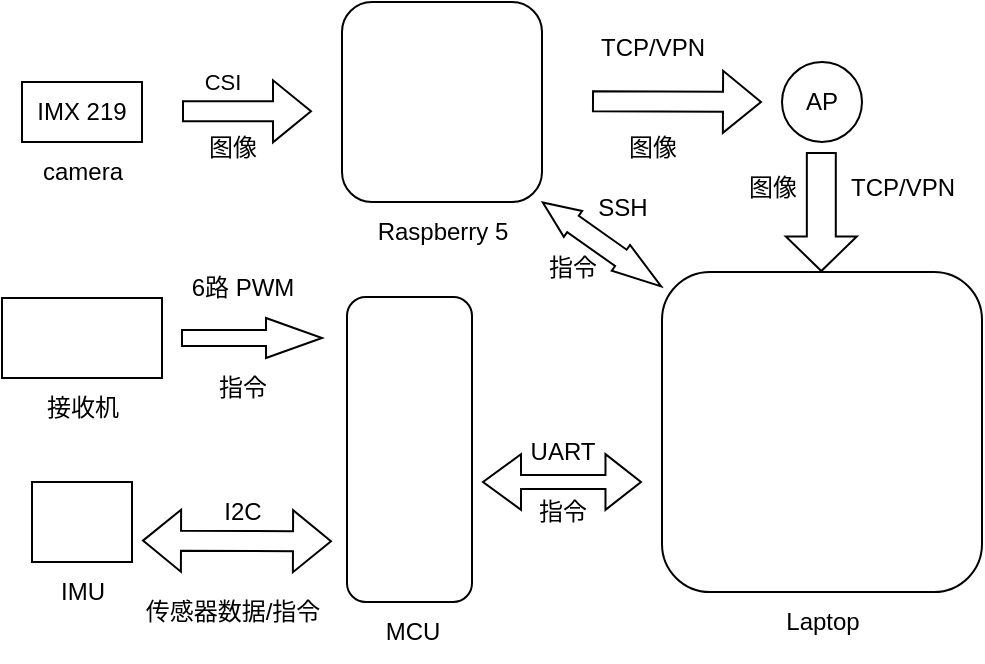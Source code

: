 <mxfile version="25.0.1">
  <diagram name="第 1 页" id="QOCwMrBnIq43eK7D7eR5">
    <mxGraphModel dx="1154" dy="509" grid="1" gridSize="10" guides="1" tooltips="1" connect="1" arrows="1" fold="1" page="1" pageScale="1" pageWidth="827" pageHeight="1169" math="0" shadow="0">
      <root>
        <mxCell id="0" />
        <mxCell id="1" parent="0" />
        <mxCell id="gspuCi2Y_kV68EbQ0AXD-1" value="" style="rounded=1;whiteSpace=wrap;html=1;rotation=-90;" vertex="1" parent="1">
          <mxGeometry x="287.5" y="312.5" width="152.5" height="62.5" as="geometry" />
        </mxCell>
        <mxCell id="gspuCi2Y_kV68EbQ0AXD-3" value="" style="rounded=1;whiteSpace=wrap;html=1;" vertex="1" parent="1">
          <mxGeometry x="330" y="120" width="100" height="100" as="geometry" />
        </mxCell>
        <mxCell id="gspuCi2Y_kV68EbQ0AXD-4" value="" style="rounded=1;whiteSpace=wrap;html=1;" vertex="1" parent="1">
          <mxGeometry x="490" y="255" width="160" height="160" as="geometry" />
        </mxCell>
        <mxCell id="gspuCi2Y_kV68EbQ0AXD-5" value="" style="rounded=0;whiteSpace=wrap;html=1;" vertex="1" parent="1">
          <mxGeometry x="175" y="360" width="50" height="40" as="geometry" />
        </mxCell>
        <mxCell id="gspuCi2Y_kV68EbQ0AXD-6" value="IMU" style="text;html=1;align=center;verticalAlign=middle;resizable=0;points=[];autosize=1;strokeColor=none;fillColor=none;" vertex="1" parent="1">
          <mxGeometry x="175" y="400" width="50" height="30" as="geometry" />
        </mxCell>
        <mxCell id="gspuCi2Y_kV68EbQ0AXD-7" value="MCU" style="text;html=1;align=center;verticalAlign=middle;resizable=0;points=[];autosize=1;strokeColor=none;fillColor=none;" vertex="1" parent="1">
          <mxGeometry x="340" y="420" width="50" height="30" as="geometry" />
        </mxCell>
        <mxCell id="gspuCi2Y_kV68EbQ0AXD-8" value="Raspberry 5" style="text;html=1;align=center;verticalAlign=middle;resizable=0;points=[];autosize=1;strokeColor=none;fillColor=none;" vertex="1" parent="1">
          <mxGeometry x="335" y="220" width="90" height="30" as="geometry" />
        </mxCell>
        <mxCell id="gspuCi2Y_kV68EbQ0AXD-9" value="camera" style="text;html=1;align=center;verticalAlign=middle;resizable=0;points=[];autosize=1;strokeColor=none;fillColor=none;" vertex="1" parent="1">
          <mxGeometry x="170" y="190" width="60" height="30" as="geometry" />
        </mxCell>
        <mxCell id="gspuCi2Y_kV68EbQ0AXD-10" value="IMX 219" style="rounded=0;whiteSpace=wrap;html=1;" vertex="1" parent="1">
          <mxGeometry x="170" y="160" width="60" height="30" as="geometry" />
        </mxCell>
        <mxCell id="gspuCi2Y_kV68EbQ0AXD-11" value="Laptop" style="text;html=1;align=center;verticalAlign=middle;resizable=0;points=[];autosize=1;strokeColor=none;fillColor=none;" vertex="1" parent="1">
          <mxGeometry x="540" y="415" width="60" height="30" as="geometry" />
        </mxCell>
        <mxCell id="gspuCi2Y_kV68EbQ0AXD-15" value="" style="shape=flexArrow;endArrow=classic;html=1;rounded=0;" edge="1" parent="1">
          <mxGeometry width="50" height="50" relative="1" as="geometry">
            <mxPoint x="250" y="174.66" as="sourcePoint" />
            <mxPoint x="315" y="174.66" as="targetPoint" />
          </mxGeometry>
        </mxCell>
        <mxCell id="gspuCi2Y_kV68EbQ0AXD-17" value="CSI" style="edgeLabel;html=1;align=center;verticalAlign=middle;resizable=0;points=[];" vertex="1" connectable="0" parent="gspuCi2Y_kV68EbQ0AXD-15">
          <mxGeometry x="-0.455" y="-1" relative="1" as="geometry">
            <mxPoint x="2" y="-16" as="offset" />
          </mxGeometry>
        </mxCell>
        <mxCell id="gspuCi2Y_kV68EbQ0AXD-19" value="TCP/VPN" style="text;html=1;align=center;verticalAlign=middle;resizable=0;points=[];autosize=1;strokeColor=none;fillColor=none;" vertex="1" parent="1">
          <mxGeometry x="445" y="128" width="80" height="30" as="geometry" />
        </mxCell>
        <mxCell id="gspuCi2Y_kV68EbQ0AXD-20" value="AP" style="ellipse;whiteSpace=wrap;html=1;aspect=fixed;" vertex="1" parent="1">
          <mxGeometry x="550" y="150" width="40" height="40" as="geometry" />
        </mxCell>
        <mxCell id="gspuCi2Y_kV68EbQ0AXD-21" value="" style="shape=flexArrow;endArrow=classic;html=1;rounded=0;" edge="1" parent="1">
          <mxGeometry width="50" height="50" relative="1" as="geometry">
            <mxPoint x="455" y="169.66" as="sourcePoint" />
            <mxPoint x="540" y="170" as="targetPoint" />
          </mxGeometry>
        </mxCell>
        <mxCell id="gspuCi2Y_kV68EbQ0AXD-22" value="" style="shape=flexArrow;endArrow=classic;html=1;rounded=0;width=14.483;endSize=5.414;" edge="1" parent="1">
          <mxGeometry width="50" height="50" relative="1" as="geometry">
            <mxPoint x="569.66" y="195" as="sourcePoint" />
            <mxPoint x="569.66" y="255" as="targetPoint" />
          </mxGeometry>
        </mxCell>
        <mxCell id="gspuCi2Y_kV68EbQ0AXD-23" value="TCP/VPN" style="text;html=1;align=center;verticalAlign=middle;resizable=0;points=[];autosize=1;strokeColor=none;fillColor=none;" vertex="1" parent="1">
          <mxGeometry x="570" y="198" width="80" height="30" as="geometry" />
        </mxCell>
        <mxCell id="gspuCi2Y_kV68EbQ0AXD-24" value="" style="shape=flexArrow;endArrow=classic;startArrow=classic;html=1;rounded=0;endWidth=4.828;endSize=7.897;startWidth=4.828;startSize=5.828;" edge="1" parent="1">
          <mxGeometry width="100" height="100" relative="1" as="geometry">
            <mxPoint x="430" y="220" as="sourcePoint" />
            <mxPoint x="490" y="262.5" as="targetPoint" />
          </mxGeometry>
        </mxCell>
        <mxCell id="gspuCi2Y_kV68EbQ0AXD-25" value="SSH" style="text;html=1;align=center;verticalAlign=middle;resizable=0;points=[];autosize=1;strokeColor=none;fillColor=none;" vertex="1" parent="1">
          <mxGeometry x="445" y="208" width="50" height="30" as="geometry" />
        </mxCell>
        <mxCell id="gspuCi2Y_kV68EbQ0AXD-27" value="" style="shape=flexArrow;endArrow=classic;startArrow=classic;html=1;rounded=0;width=6.897;startSize=5.586;" edge="1" parent="1">
          <mxGeometry width="100" height="100" relative="1" as="geometry">
            <mxPoint x="480" y="360" as="sourcePoint" />
            <mxPoint x="400" y="360" as="targetPoint" />
          </mxGeometry>
        </mxCell>
        <mxCell id="gspuCi2Y_kV68EbQ0AXD-28" value="" style="shape=flexArrow;endArrow=classic;startArrow=classic;html=1;rounded=0;" edge="1" parent="1">
          <mxGeometry width="100" height="100" relative="1" as="geometry">
            <mxPoint x="325" y="389.65" as="sourcePoint" />
            <mxPoint x="230" y="389.31" as="targetPoint" />
          </mxGeometry>
        </mxCell>
        <mxCell id="gspuCi2Y_kV68EbQ0AXD-29" value="I2C" style="text;html=1;align=center;verticalAlign=middle;resizable=0;points=[];autosize=1;strokeColor=none;fillColor=none;" vertex="1" parent="1">
          <mxGeometry x="260" y="360" width="40" height="30" as="geometry" />
        </mxCell>
        <mxCell id="gspuCi2Y_kV68EbQ0AXD-30" value="UART" style="text;html=1;align=center;verticalAlign=middle;resizable=0;points=[];autosize=1;strokeColor=none;fillColor=none;" vertex="1" parent="1">
          <mxGeometry x="410" y="330" width="60" height="30" as="geometry" />
        </mxCell>
        <mxCell id="gspuCi2Y_kV68EbQ0AXD-32" value="图像" style="text;html=1;align=center;verticalAlign=middle;resizable=0;points=[];autosize=1;strokeColor=none;fillColor=none;" vertex="1" parent="1">
          <mxGeometry x="250" y="178" width="50" height="30" as="geometry" />
        </mxCell>
        <mxCell id="gspuCi2Y_kV68EbQ0AXD-33" value="图像" style="text;html=1;align=center;verticalAlign=middle;resizable=0;points=[];autosize=1;strokeColor=none;fillColor=none;" vertex="1" parent="1">
          <mxGeometry x="520" y="198" width="50" height="30" as="geometry" />
        </mxCell>
        <mxCell id="gspuCi2Y_kV68EbQ0AXD-34" value="图像" style="text;html=1;align=center;verticalAlign=middle;resizable=0;points=[];autosize=1;strokeColor=none;fillColor=none;" vertex="1" parent="1">
          <mxGeometry x="460" y="178" width="50" height="30" as="geometry" />
        </mxCell>
        <mxCell id="gspuCi2Y_kV68EbQ0AXD-35" value="指令" style="text;html=1;align=center;verticalAlign=middle;resizable=0;points=[];autosize=1;strokeColor=none;fillColor=none;" vertex="1" parent="1">
          <mxGeometry x="420" y="238" width="50" height="30" as="geometry" />
        </mxCell>
        <mxCell id="gspuCi2Y_kV68EbQ0AXD-36" value="指令" style="text;html=1;align=center;verticalAlign=middle;resizable=0;points=[];autosize=1;strokeColor=none;fillColor=none;" vertex="1" parent="1">
          <mxGeometry x="415" y="360" width="50" height="30" as="geometry" />
        </mxCell>
        <mxCell id="gspuCi2Y_kV68EbQ0AXD-37" value="传感器数据/指令" style="text;html=1;align=center;verticalAlign=middle;resizable=0;points=[];autosize=1;strokeColor=none;fillColor=none;" vertex="1" parent="1">
          <mxGeometry x="220" y="410" width="110" height="30" as="geometry" />
        </mxCell>
        <mxCell id="gspuCi2Y_kV68EbQ0AXD-38" value="" style="whiteSpace=wrap;html=1;" vertex="1" parent="1">
          <mxGeometry x="160" y="268" width="80" height="40" as="geometry" />
        </mxCell>
        <mxCell id="gspuCi2Y_kV68EbQ0AXD-39" value="接收机" style="text;html=1;align=center;verticalAlign=middle;resizable=0;points=[];autosize=1;strokeColor=none;fillColor=none;" vertex="1" parent="1">
          <mxGeometry x="170" y="308" width="60" height="30" as="geometry" />
        </mxCell>
        <mxCell id="gspuCi2Y_kV68EbQ0AXD-41" value="" style="shape=singleArrow;whiteSpace=wrap;html=1;arrowWidth=0.4;arrowSize=0.4;" vertex="1" parent="1">
          <mxGeometry x="250" y="278" width="70" height="20" as="geometry" />
        </mxCell>
        <mxCell id="gspuCi2Y_kV68EbQ0AXD-42" value="6路 PWM" style="text;html=1;align=center;verticalAlign=middle;resizable=0;points=[];autosize=1;strokeColor=none;fillColor=none;" vertex="1" parent="1">
          <mxGeometry x="245" y="248" width="70" height="30" as="geometry" />
        </mxCell>
        <mxCell id="gspuCi2Y_kV68EbQ0AXD-43" value="指令" style="text;html=1;align=center;verticalAlign=middle;resizable=0;points=[];autosize=1;strokeColor=none;fillColor=none;" vertex="1" parent="1">
          <mxGeometry x="255" y="298" width="50" height="30" as="geometry" />
        </mxCell>
      </root>
    </mxGraphModel>
  </diagram>
</mxfile>
